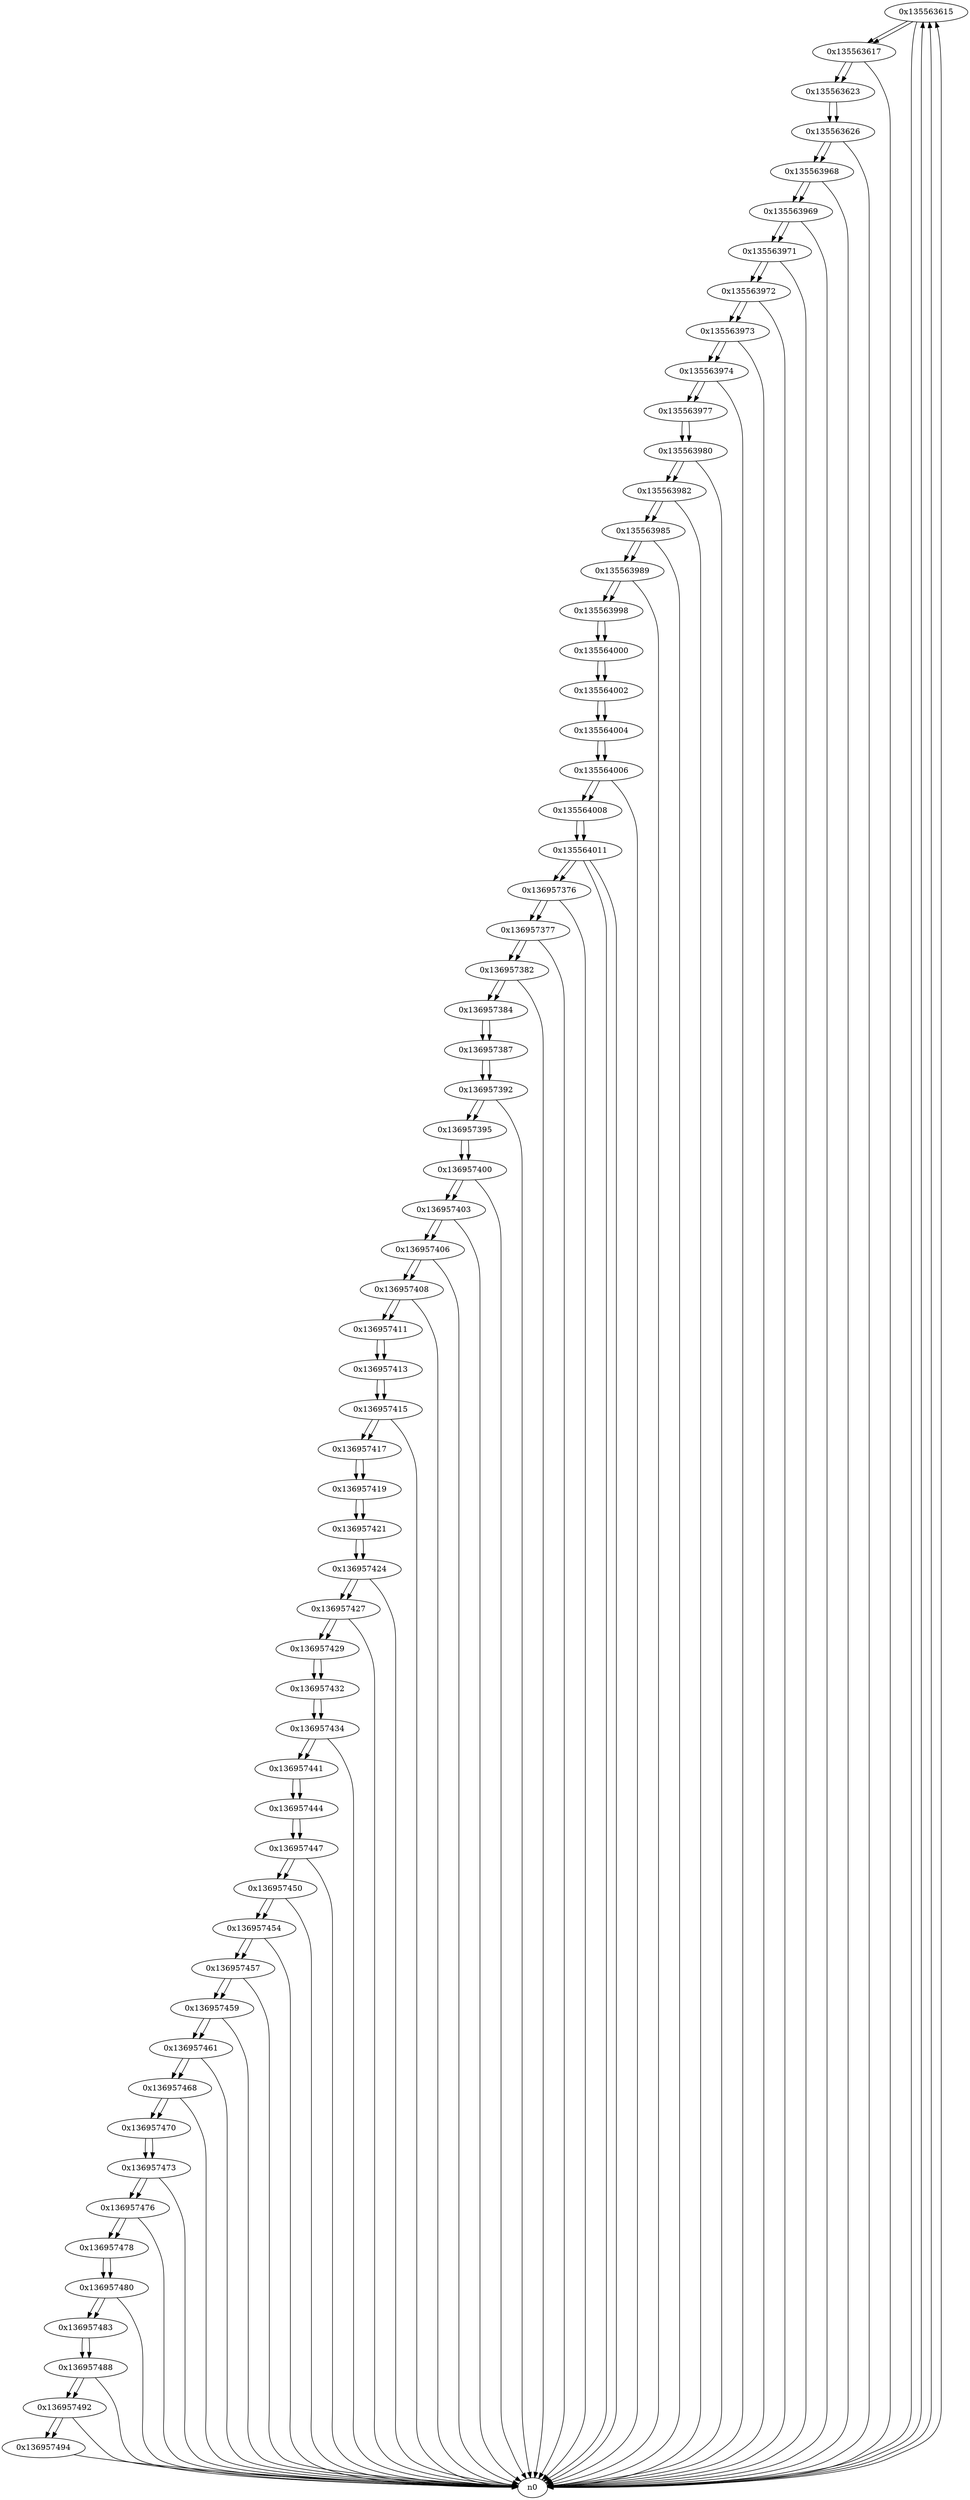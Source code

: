 digraph G{
/* nodes */
  n1 [label="0x135563615"]
  n2 [label="0x135563617"]
  n3 [label="0x135563623"]
  n4 [label="0x135563626"]
  n5 [label="0x135563968"]
  n6 [label="0x135563969"]
  n7 [label="0x135563971"]
  n8 [label="0x135563972"]
  n9 [label="0x135563973"]
  n10 [label="0x135563974"]
  n11 [label="0x135563977"]
  n12 [label="0x135563980"]
  n13 [label="0x135563982"]
  n14 [label="0x135563985"]
  n15 [label="0x135563989"]
  n16 [label="0x135563998"]
  n17 [label="0x135564000"]
  n18 [label="0x135564002"]
  n19 [label="0x135564004"]
  n20 [label="0x135564006"]
  n21 [label="0x135564008"]
  n22 [label="0x135564011"]
  n23 [label="0x136957376"]
  n24 [label="0x136957377"]
  n25 [label="0x136957382"]
  n26 [label="0x136957384"]
  n27 [label="0x136957387"]
  n28 [label="0x136957392"]
  n29 [label="0x136957395"]
  n30 [label="0x136957400"]
  n31 [label="0x136957403"]
  n32 [label="0x136957406"]
  n33 [label="0x136957408"]
  n34 [label="0x136957411"]
  n35 [label="0x136957413"]
  n36 [label="0x136957415"]
  n37 [label="0x136957417"]
  n38 [label="0x136957419"]
  n39 [label="0x136957421"]
  n40 [label="0x136957424"]
  n41 [label="0x136957427"]
  n42 [label="0x136957429"]
  n43 [label="0x136957432"]
  n44 [label="0x136957434"]
  n45 [label="0x136957441"]
  n46 [label="0x136957444"]
  n47 [label="0x136957447"]
  n48 [label="0x136957450"]
  n49 [label="0x136957454"]
  n50 [label="0x136957457"]
  n51 [label="0x136957459"]
  n52 [label="0x136957461"]
  n53 [label="0x136957468"]
  n54 [label="0x136957470"]
  n55 [label="0x136957473"]
  n56 [label="0x136957476"]
  n57 [label="0x136957478"]
  n58 [label="0x136957480"]
  n59 [label="0x136957483"]
  n60 [label="0x136957488"]
  n61 [label="0x136957492"]
  n62 [label="0x136957494"]
/* edges */
n1 -> n2;
n1 -> n0;
n0 -> n1;
n0 -> n1;
n0 -> n1;
n2 -> n3;
n2 -> n0;
n1 -> n2;
n3 -> n4;
n2 -> n3;
n4 -> n5;
n4 -> n0;
n3 -> n4;
n5 -> n6;
n5 -> n0;
n4 -> n5;
n6 -> n7;
n6 -> n0;
n5 -> n6;
n7 -> n8;
n7 -> n0;
n6 -> n7;
n8 -> n9;
n8 -> n0;
n7 -> n8;
n9 -> n10;
n9 -> n0;
n8 -> n9;
n10 -> n11;
n10 -> n0;
n9 -> n10;
n11 -> n12;
n10 -> n11;
n12 -> n13;
n12 -> n0;
n11 -> n12;
n13 -> n14;
n13 -> n0;
n12 -> n13;
n14 -> n15;
n14 -> n0;
n13 -> n14;
n15 -> n16;
n15 -> n0;
n14 -> n15;
n16 -> n17;
n15 -> n16;
n17 -> n18;
n16 -> n17;
n18 -> n19;
n17 -> n18;
n19 -> n20;
n18 -> n19;
n20 -> n21;
n20 -> n0;
n19 -> n20;
n21 -> n22;
n20 -> n21;
n22 -> n23;
n22 -> n0;
n22 -> n0;
n21 -> n22;
n23 -> n24;
n23 -> n0;
n22 -> n23;
n24 -> n25;
n24 -> n0;
n23 -> n24;
n25 -> n26;
n25 -> n0;
n24 -> n25;
n26 -> n27;
n25 -> n26;
n27 -> n28;
n26 -> n27;
n28 -> n29;
n28 -> n0;
n27 -> n28;
n29 -> n30;
n28 -> n29;
n30 -> n31;
n30 -> n0;
n29 -> n30;
n31 -> n32;
n31 -> n0;
n30 -> n31;
n32 -> n33;
n32 -> n0;
n31 -> n32;
n33 -> n34;
n33 -> n0;
n32 -> n33;
n34 -> n35;
n33 -> n34;
n35 -> n36;
n34 -> n35;
n36 -> n37;
n36 -> n0;
n35 -> n36;
n37 -> n38;
n36 -> n37;
n38 -> n39;
n37 -> n38;
n39 -> n40;
n38 -> n39;
n40 -> n41;
n40 -> n0;
n39 -> n40;
n41 -> n42;
n41 -> n0;
n40 -> n41;
n42 -> n43;
n41 -> n42;
n43 -> n44;
n42 -> n43;
n44 -> n45;
n44 -> n0;
n43 -> n44;
n45 -> n46;
n44 -> n45;
n46 -> n47;
n45 -> n46;
n47 -> n48;
n47 -> n0;
n46 -> n47;
n48 -> n49;
n48 -> n0;
n47 -> n48;
n49 -> n50;
n49 -> n0;
n48 -> n49;
n50 -> n51;
n50 -> n0;
n49 -> n50;
n51 -> n52;
n51 -> n0;
n50 -> n51;
n52 -> n53;
n52 -> n0;
n51 -> n52;
n53 -> n54;
n53 -> n0;
n52 -> n53;
n54 -> n55;
n53 -> n54;
n55 -> n56;
n55 -> n0;
n54 -> n55;
n56 -> n57;
n56 -> n0;
n55 -> n56;
n57 -> n58;
n56 -> n57;
n58 -> n59;
n58 -> n0;
n57 -> n58;
n59 -> n60;
n58 -> n59;
n60 -> n61;
n60 -> n0;
n59 -> n60;
n61 -> n62;
n61 -> n0;
n60 -> n61;
n62 -> n0;
n61 -> n62;
}
